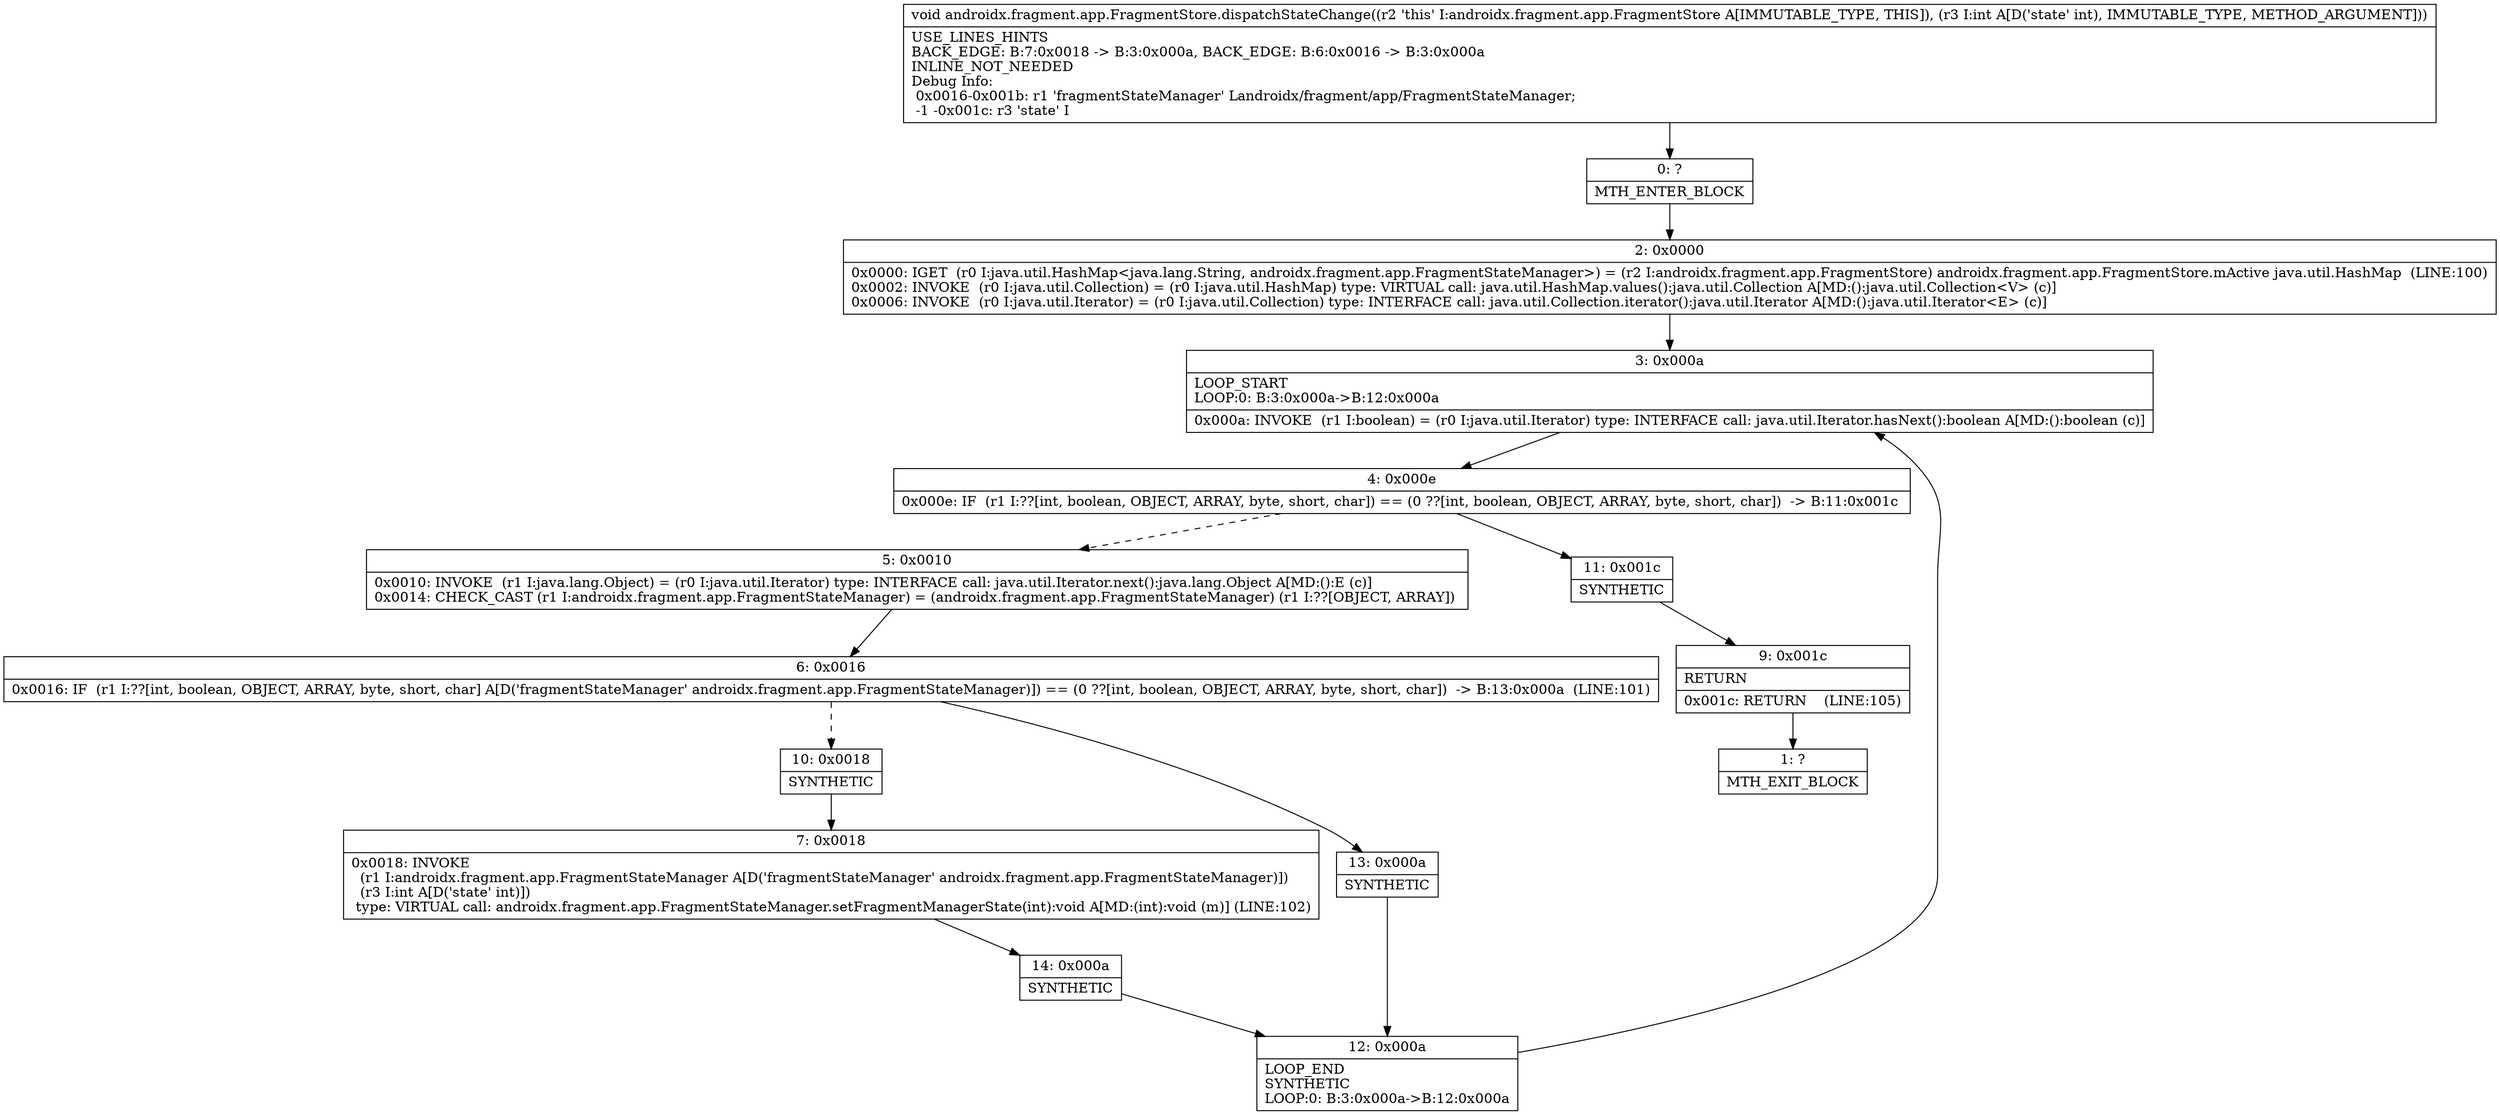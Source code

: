 digraph "CFG forandroidx.fragment.app.FragmentStore.dispatchStateChange(I)V" {
Node_0 [shape=record,label="{0\:\ ?|MTH_ENTER_BLOCK\l}"];
Node_2 [shape=record,label="{2\:\ 0x0000|0x0000: IGET  (r0 I:java.util.HashMap\<java.lang.String, androidx.fragment.app.FragmentStateManager\>) = (r2 I:androidx.fragment.app.FragmentStore) androidx.fragment.app.FragmentStore.mActive java.util.HashMap  (LINE:100)\l0x0002: INVOKE  (r0 I:java.util.Collection) = (r0 I:java.util.HashMap) type: VIRTUAL call: java.util.HashMap.values():java.util.Collection A[MD:():java.util.Collection\<V\> (c)]\l0x0006: INVOKE  (r0 I:java.util.Iterator) = (r0 I:java.util.Collection) type: INTERFACE call: java.util.Collection.iterator():java.util.Iterator A[MD:():java.util.Iterator\<E\> (c)]\l}"];
Node_3 [shape=record,label="{3\:\ 0x000a|LOOP_START\lLOOP:0: B:3:0x000a\-\>B:12:0x000a\l|0x000a: INVOKE  (r1 I:boolean) = (r0 I:java.util.Iterator) type: INTERFACE call: java.util.Iterator.hasNext():boolean A[MD:():boolean (c)]\l}"];
Node_4 [shape=record,label="{4\:\ 0x000e|0x000e: IF  (r1 I:??[int, boolean, OBJECT, ARRAY, byte, short, char]) == (0 ??[int, boolean, OBJECT, ARRAY, byte, short, char])  \-\> B:11:0x001c \l}"];
Node_5 [shape=record,label="{5\:\ 0x0010|0x0010: INVOKE  (r1 I:java.lang.Object) = (r0 I:java.util.Iterator) type: INTERFACE call: java.util.Iterator.next():java.lang.Object A[MD:():E (c)]\l0x0014: CHECK_CAST (r1 I:androidx.fragment.app.FragmentStateManager) = (androidx.fragment.app.FragmentStateManager) (r1 I:??[OBJECT, ARRAY]) \l}"];
Node_6 [shape=record,label="{6\:\ 0x0016|0x0016: IF  (r1 I:??[int, boolean, OBJECT, ARRAY, byte, short, char] A[D('fragmentStateManager' androidx.fragment.app.FragmentStateManager)]) == (0 ??[int, boolean, OBJECT, ARRAY, byte, short, char])  \-\> B:13:0x000a  (LINE:101)\l}"];
Node_10 [shape=record,label="{10\:\ 0x0018|SYNTHETIC\l}"];
Node_7 [shape=record,label="{7\:\ 0x0018|0x0018: INVOKE  \l  (r1 I:androidx.fragment.app.FragmentStateManager A[D('fragmentStateManager' androidx.fragment.app.FragmentStateManager)])\l  (r3 I:int A[D('state' int)])\l type: VIRTUAL call: androidx.fragment.app.FragmentStateManager.setFragmentManagerState(int):void A[MD:(int):void (m)] (LINE:102)\l}"];
Node_14 [shape=record,label="{14\:\ 0x000a|SYNTHETIC\l}"];
Node_12 [shape=record,label="{12\:\ 0x000a|LOOP_END\lSYNTHETIC\lLOOP:0: B:3:0x000a\-\>B:12:0x000a\l}"];
Node_13 [shape=record,label="{13\:\ 0x000a|SYNTHETIC\l}"];
Node_11 [shape=record,label="{11\:\ 0x001c|SYNTHETIC\l}"];
Node_9 [shape=record,label="{9\:\ 0x001c|RETURN\l|0x001c: RETURN    (LINE:105)\l}"];
Node_1 [shape=record,label="{1\:\ ?|MTH_EXIT_BLOCK\l}"];
MethodNode[shape=record,label="{void androidx.fragment.app.FragmentStore.dispatchStateChange((r2 'this' I:androidx.fragment.app.FragmentStore A[IMMUTABLE_TYPE, THIS]), (r3 I:int A[D('state' int), IMMUTABLE_TYPE, METHOD_ARGUMENT]))  | USE_LINES_HINTS\lBACK_EDGE: B:7:0x0018 \-\> B:3:0x000a, BACK_EDGE: B:6:0x0016 \-\> B:3:0x000a\lINLINE_NOT_NEEDED\lDebug Info:\l  0x0016\-0x001b: r1 'fragmentStateManager' Landroidx\/fragment\/app\/FragmentStateManager;\l  \-1 \-0x001c: r3 'state' I\l}"];
MethodNode -> Node_0;Node_0 -> Node_2;
Node_2 -> Node_3;
Node_3 -> Node_4;
Node_4 -> Node_5[style=dashed];
Node_4 -> Node_11;
Node_5 -> Node_6;
Node_6 -> Node_10[style=dashed];
Node_6 -> Node_13;
Node_10 -> Node_7;
Node_7 -> Node_14;
Node_14 -> Node_12;
Node_12 -> Node_3;
Node_13 -> Node_12;
Node_11 -> Node_9;
Node_9 -> Node_1;
}


